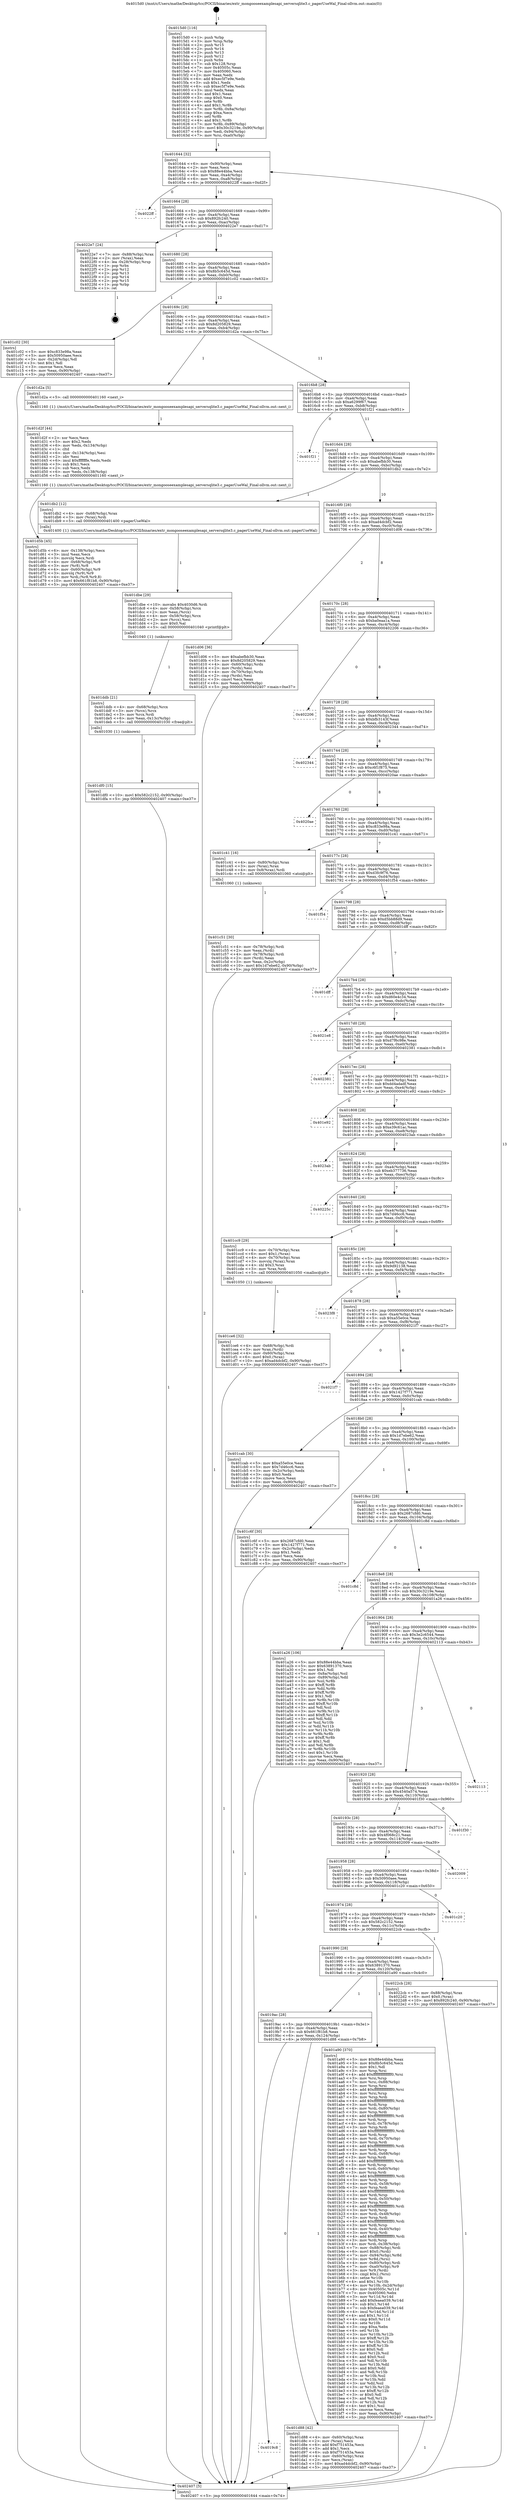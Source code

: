 digraph "0x4015d0" {
  label = "0x4015d0 (/mnt/c/Users/mathe/Desktop/tcc/POCII/binaries/extr_mongooseexamplesapi_serversqlite3.c_pagerUseWal_Final-ollvm.out::main(0))"
  labelloc = "t"
  node[shape=record]

  Entry [label="",width=0.3,height=0.3,shape=circle,fillcolor=black,style=filled]
  "0x401644" [label="{
     0x401644 [32]\l
     | [instrs]\l
     &nbsp;&nbsp;0x401644 \<+6\>: mov -0x90(%rbp),%eax\l
     &nbsp;&nbsp;0x40164a \<+2\>: mov %eax,%ecx\l
     &nbsp;&nbsp;0x40164c \<+6\>: sub $0x88e44bba,%ecx\l
     &nbsp;&nbsp;0x401652 \<+6\>: mov %eax,-0xa4(%rbp)\l
     &nbsp;&nbsp;0x401658 \<+6\>: mov %ecx,-0xa8(%rbp)\l
     &nbsp;&nbsp;0x40165e \<+6\>: je 00000000004022ff \<main+0xd2f\>\l
  }"]
  "0x4022ff" [label="{
     0x4022ff\l
  }", style=dashed]
  "0x401664" [label="{
     0x401664 [28]\l
     | [instrs]\l
     &nbsp;&nbsp;0x401664 \<+5\>: jmp 0000000000401669 \<main+0x99\>\l
     &nbsp;&nbsp;0x401669 \<+6\>: mov -0xa4(%rbp),%eax\l
     &nbsp;&nbsp;0x40166f \<+5\>: sub $0x892fc240,%eax\l
     &nbsp;&nbsp;0x401674 \<+6\>: mov %eax,-0xac(%rbp)\l
     &nbsp;&nbsp;0x40167a \<+6\>: je 00000000004022e7 \<main+0xd17\>\l
  }"]
  Exit [label="",width=0.3,height=0.3,shape=circle,fillcolor=black,style=filled,peripheries=2]
  "0x4022e7" [label="{
     0x4022e7 [24]\l
     | [instrs]\l
     &nbsp;&nbsp;0x4022e7 \<+7\>: mov -0x88(%rbp),%rax\l
     &nbsp;&nbsp;0x4022ee \<+2\>: mov (%rax),%eax\l
     &nbsp;&nbsp;0x4022f0 \<+4\>: lea -0x28(%rbp),%rsp\l
     &nbsp;&nbsp;0x4022f4 \<+1\>: pop %rbx\l
     &nbsp;&nbsp;0x4022f5 \<+2\>: pop %r12\l
     &nbsp;&nbsp;0x4022f7 \<+2\>: pop %r13\l
     &nbsp;&nbsp;0x4022f9 \<+2\>: pop %r14\l
     &nbsp;&nbsp;0x4022fb \<+2\>: pop %r15\l
     &nbsp;&nbsp;0x4022fd \<+1\>: pop %rbp\l
     &nbsp;&nbsp;0x4022fe \<+1\>: ret\l
  }"]
  "0x401680" [label="{
     0x401680 [28]\l
     | [instrs]\l
     &nbsp;&nbsp;0x401680 \<+5\>: jmp 0000000000401685 \<main+0xb5\>\l
     &nbsp;&nbsp;0x401685 \<+6\>: mov -0xa4(%rbp),%eax\l
     &nbsp;&nbsp;0x40168b \<+5\>: sub $0x8b5c645d,%eax\l
     &nbsp;&nbsp;0x401690 \<+6\>: mov %eax,-0xb0(%rbp)\l
     &nbsp;&nbsp;0x401696 \<+6\>: je 0000000000401c02 \<main+0x632\>\l
  }"]
  "0x401df0" [label="{
     0x401df0 [15]\l
     | [instrs]\l
     &nbsp;&nbsp;0x401df0 \<+10\>: movl $0x582c2152,-0x90(%rbp)\l
     &nbsp;&nbsp;0x401dfa \<+5\>: jmp 0000000000402407 \<main+0xe37\>\l
  }"]
  "0x401c02" [label="{
     0x401c02 [30]\l
     | [instrs]\l
     &nbsp;&nbsp;0x401c02 \<+5\>: mov $0xc833e98a,%eax\l
     &nbsp;&nbsp;0x401c07 \<+5\>: mov $0x50950aee,%ecx\l
     &nbsp;&nbsp;0x401c0c \<+3\>: mov -0x2d(%rbp),%dl\l
     &nbsp;&nbsp;0x401c0f \<+3\>: test $0x1,%dl\l
     &nbsp;&nbsp;0x401c12 \<+3\>: cmovne %ecx,%eax\l
     &nbsp;&nbsp;0x401c15 \<+6\>: mov %eax,-0x90(%rbp)\l
     &nbsp;&nbsp;0x401c1b \<+5\>: jmp 0000000000402407 \<main+0xe37\>\l
  }"]
  "0x40169c" [label="{
     0x40169c [28]\l
     | [instrs]\l
     &nbsp;&nbsp;0x40169c \<+5\>: jmp 00000000004016a1 \<main+0xd1\>\l
     &nbsp;&nbsp;0x4016a1 \<+6\>: mov -0xa4(%rbp),%eax\l
     &nbsp;&nbsp;0x4016a7 \<+5\>: sub $0x8d205829,%eax\l
     &nbsp;&nbsp;0x4016ac \<+6\>: mov %eax,-0xb4(%rbp)\l
     &nbsp;&nbsp;0x4016b2 \<+6\>: je 0000000000401d2a \<main+0x75a\>\l
  }"]
  "0x401ddb" [label="{
     0x401ddb [21]\l
     | [instrs]\l
     &nbsp;&nbsp;0x401ddb \<+4\>: mov -0x68(%rbp),%rcx\l
     &nbsp;&nbsp;0x401ddf \<+3\>: mov (%rcx),%rcx\l
     &nbsp;&nbsp;0x401de2 \<+3\>: mov %rcx,%rdi\l
     &nbsp;&nbsp;0x401de5 \<+6\>: mov %eax,-0x13c(%rbp)\l
     &nbsp;&nbsp;0x401deb \<+5\>: call 0000000000401030 \<free@plt\>\l
     | [calls]\l
     &nbsp;&nbsp;0x401030 \{1\} (unknown)\l
  }"]
  "0x401d2a" [label="{
     0x401d2a [5]\l
     | [instrs]\l
     &nbsp;&nbsp;0x401d2a \<+5\>: call 0000000000401160 \<next_i\>\l
     | [calls]\l
     &nbsp;&nbsp;0x401160 \{1\} (/mnt/c/Users/mathe/Desktop/tcc/POCII/binaries/extr_mongooseexamplesapi_serversqlite3.c_pagerUseWal_Final-ollvm.out::next_i)\l
  }"]
  "0x4016b8" [label="{
     0x4016b8 [28]\l
     | [instrs]\l
     &nbsp;&nbsp;0x4016b8 \<+5\>: jmp 00000000004016bd \<main+0xed\>\l
     &nbsp;&nbsp;0x4016bd \<+6\>: mov -0xa4(%rbp),%eax\l
     &nbsp;&nbsp;0x4016c3 \<+5\>: sub $0xa6299f67,%eax\l
     &nbsp;&nbsp;0x4016c8 \<+6\>: mov %eax,-0xb8(%rbp)\l
     &nbsp;&nbsp;0x4016ce \<+6\>: je 0000000000401f21 \<main+0x951\>\l
  }"]
  "0x401dbe" [label="{
     0x401dbe [29]\l
     | [instrs]\l
     &nbsp;&nbsp;0x401dbe \<+10\>: movabs $0x4030d6,%rdi\l
     &nbsp;&nbsp;0x401dc8 \<+4\>: mov -0x58(%rbp),%rcx\l
     &nbsp;&nbsp;0x401dcc \<+2\>: mov %eax,(%rcx)\l
     &nbsp;&nbsp;0x401dce \<+4\>: mov -0x58(%rbp),%rcx\l
     &nbsp;&nbsp;0x401dd2 \<+2\>: mov (%rcx),%esi\l
     &nbsp;&nbsp;0x401dd4 \<+2\>: mov $0x0,%al\l
     &nbsp;&nbsp;0x401dd6 \<+5\>: call 0000000000401040 \<printf@plt\>\l
     | [calls]\l
     &nbsp;&nbsp;0x401040 \{1\} (unknown)\l
  }"]
  "0x401f21" [label="{
     0x401f21\l
  }", style=dashed]
  "0x4016d4" [label="{
     0x4016d4 [28]\l
     | [instrs]\l
     &nbsp;&nbsp;0x4016d4 \<+5\>: jmp 00000000004016d9 \<main+0x109\>\l
     &nbsp;&nbsp;0x4016d9 \<+6\>: mov -0xa4(%rbp),%eax\l
     &nbsp;&nbsp;0x4016df \<+5\>: sub $0xabefbb30,%eax\l
     &nbsp;&nbsp;0x4016e4 \<+6\>: mov %eax,-0xbc(%rbp)\l
     &nbsp;&nbsp;0x4016ea \<+6\>: je 0000000000401db2 \<main+0x7e2\>\l
  }"]
  "0x4019c8" [label="{
     0x4019c8\l
  }", style=dashed]
  "0x401db2" [label="{
     0x401db2 [12]\l
     | [instrs]\l
     &nbsp;&nbsp;0x401db2 \<+4\>: mov -0x68(%rbp),%rax\l
     &nbsp;&nbsp;0x401db6 \<+3\>: mov (%rax),%rdi\l
     &nbsp;&nbsp;0x401db9 \<+5\>: call 0000000000401400 \<pagerUseWal\>\l
     | [calls]\l
     &nbsp;&nbsp;0x401400 \{1\} (/mnt/c/Users/mathe/Desktop/tcc/POCII/binaries/extr_mongooseexamplesapi_serversqlite3.c_pagerUseWal_Final-ollvm.out::pagerUseWal)\l
  }"]
  "0x4016f0" [label="{
     0x4016f0 [28]\l
     | [instrs]\l
     &nbsp;&nbsp;0x4016f0 \<+5\>: jmp 00000000004016f5 \<main+0x125\>\l
     &nbsp;&nbsp;0x4016f5 \<+6\>: mov -0xa4(%rbp),%eax\l
     &nbsp;&nbsp;0x4016fb \<+5\>: sub $0xad4dcbf2,%eax\l
     &nbsp;&nbsp;0x401700 \<+6\>: mov %eax,-0xc0(%rbp)\l
     &nbsp;&nbsp;0x401706 \<+6\>: je 0000000000401d06 \<main+0x736\>\l
  }"]
  "0x401d88" [label="{
     0x401d88 [42]\l
     | [instrs]\l
     &nbsp;&nbsp;0x401d88 \<+4\>: mov -0x60(%rbp),%rax\l
     &nbsp;&nbsp;0x401d8c \<+2\>: mov (%rax),%ecx\l
     &nbsp;&nbsp;0x401d8e \<+6\>: add $0xf751453a,%ecx\l
     &nbsp;&nbsp;0x401d94 \<+3\>: add $0x1,%ecx\l
     &nbsp;&nbsp;0x401d97 \<+6\>: sub $0xf751453a,%ecx\l
     &nbsp;&nbsp;0x401d9d \<+4\>: mov -0x60(%rbp),%rax\l
     &nbsp;&nbsp;0x401da1 \<+2\>: mov %ecx,(%rax)\l
     &nbsp;&nbsp;0x401da3 \<+10\>: movl $0xad4dcbf2,-0x90(%rbp)\l
     &nbsp;&nbsp;0x401dad \<+5\>: jmp 0000000000402407 \<main+0xe37\>\l
  }"]
  "0x401d06" [label="{
     0x401d06 [36]\l
     | [instrs]\l
     &nbsp;&nbsp;0x401d06 \<+5\>: mov $0xabefbb30,%eax\l
     &nbsp;&nbsp;0x401d0b \<+5\>: mov $0x8d205829,%ecx\l
     &nbsp;&nbsp;0x401d10 \<+4\>: mov -0x60(%rbp),%rdx\l
     &nbsp;&nbsp;0x401d14 \<+2\>: mov (%rdx),%esi\l
     &nbsp;&nbsp;0x401d16 \<+4\>: mov -0x70(%rbp),%rdx\l
     &nbsp;&nbsp;0x401d1a \<+2\>: cmp (%rdx),%esi\l
     &nbsp;&nbsp;0x401d1c \<+3\>: cmovl %ecx,%eax\l
     &nbsp;&nbsp;0x401d1f \<+6\>: mov %eax,-0x90(%rbp)\l
     &nbsp;&nbsp;0x401d25 \<+5\>: jmp 0000000000402407 \<main+0xe37\>\l
  }"]
  "0x40170c" [label="{
     0x40170c [28]\l
     | [instrs]\l
     &nbsp;&nbsp;0x40170c \<+5\>: jmp 0000000000401711 \<main+0x141\>\l
     &nbsp;&nbsp;0x401711 \<+6\>: mov -0xa4(%rbp),%eax\l
     &nbsp;&nbsp;0x401717 \<+5\>: sub $0xba0eaa1a,%eax\l
     &nbsp;&nbsp;0x40171c \<+6\>: mov %eax,-0xc4(%rbp)\l
     &nbsp;&nbsp;0x401722 \<+6\>: je 0000000000402206 \<main+0xc36\>\l
  }"]
  "0x401d5b" [label="{
     0x401d5b [45]\l
     | [instrs]\l
     &nbsp;&nbsp;0x401d5b \<+6\>: mov -0x138(%rbp),%ecx\l
     &nbsp;&nbsp;0x401d61 \<+3\>: imul %eax,%ecx\l
     &nbsp;&nbsp;0x401d64 \<+3\>: movslq %ecx,%rdi\l
     &nbsp;&nbsp;0x401d67 \<+4\>: mov -0x68(%rbp),%r8\l
     &nbsp;&nbsp;0x401d6b \<+3\>: mov (%r8),%r8\l
     &nbsp;&nbsp;0x401d6e \<+4\>: mov -0x60(%rbp),%r9\l
     &nbsp;&nbsp;0x401d72 \<+3\>: movslq (%r9),%r9\l
     &nbsp;&nbsp;0x401d75 \<+4\>: mov %rdi,(%r8,%r9,8)\l
     &nbsp;&nbsp;0x401d79 \<+10\>: movl $0x661f81b8,-0x90(%rbp)\l
     &nbsp;&nbsp;0x401d83 \<+5\>: jmp 0000000000402407 \<main+0xe37\>\l
  }"]
  "0x402206" [label="{
     0x402206\l
  }", style=dashed]
  "0x401728" [label="{
     0x401728 [28]\l
     | [instrs]\l
     &nbsp;&nbsp;0x401728 \<+5\>: jmp 000000000040172d \<main+0x15d\>\l
     &nbsp;&nbsp;0x40172d \<+6\>: mov -0xa4(%rbp),%eax\l
     &nbsp;&nbsp;0x401733 \<+5\>: sub $0xbfb3143f,%eax\l
     &nbsp;&nbsp;0x401738 \<+6\>: mov %eax,-0xc8(%rbp)\l
     &nbsp;&nbsp;0x40173e \<+6\>: je 0000000000402344 \<main+0xd74\>\l
  }"]
  "0x401d2f" [label="{
     0x401d2f [44]\l
     | [instrs]\l
     &nbsp;&nbsp;0x401d2f \<+2\>: xor %ecx,%ecx\l
     &nbsp;&nbsp;0x401d31 \<+5\>: mov $0x2,%edx\l
     &nbsp;&nbsp;0x401d36 \<+6\>: mov %edx,-0x134(%rbp)\l
     &nbsp;&nbsp;0x401d3c \<+1\>: cltd\l
     &nbsp;&nbsp;0x401d3d \<+6\>: mov -0x134(%rbp),%esi\l
     &nbsp;&nbsp;0x401d43 \<+2\>: idiv %esi\l
     &nbsp;&nbsp;0x401d45 \<+6\>: imul $0xfffffffe,%edx,%edx\l
     &nbsp;&nbsp;0x401d4b \<+3\>: sub $0x1,%ecx\l
     &nbsp;&nbsp;0x401d4e \<+2\>: sub %ecx,%edx\l
     &nbsp;&nbsp;0x401d50 \<+6\>: mov %edx,-0x138(%rbp)\l
     &nbsp;&nbsp;0x401d56 \<+5\>: call 0000000000401160 \<next_i\>\l
     | [calls]\l
     &nbsp;&nbsp;0x401160 \{1\} (/mnt/c/Users/mathe/Desktop/tcc/POCII/binaries/extr_mongooseexamplesapi_serversqlite3.c_pagerUseWal_Final-ollvm.out::next_i)\l
  }"]
  "0x402344" [label="{
     0x402344\l
  }", style=dashed]
  "0x401744" [label="{
     0x401744 [28]\l
     | [instrs]\l
     &nbsp;&nbsp;0x401744 \<+5\>: jmp 0000000000401749 \<main+0x179\>\l
     &nbsp;&nbsp;0x401749 \<+6\>: mov -0xa4(%rbp),%eax\l
     &nbsp;&nbsp;0x40174f \<+5\>: sub $0xc6f1f875,%eax\l
     &nbsp;&nbsp;0x401754 \<+6\>: mov %eax,-0xcc(%rbp)\l
     &nbsp;&nbsp;0x40175a \<+6\>: je 00000000004020ae \<main+0xade\>\l
  }"]
  "0x401ce6" [label="{
     0x401ce6 [32]\l
     | [instrs]\l
     &nbsp;&nbsp;0x401ce6 \<+4\>: mov -0x68(%rbp),%rdi\l
     &nbsp;&nbsp;0x401cea \<+3\>: mov %rax,(%rdi)\l
     &nbsp;&nbsp;0x401ced \<+4\>: mov -0x60(%rbp),%rax\l
     &nbsp;&nbsp;0x401cf1 \<+6\>: movl $0x0,(%rax)\l
     &nbsp;&nbsp;0x401cf7 \<+10\>: movl $0xad4dcbf2,-0x90(%rbp)\l
     &nbsp;&nbsp;0x401d01 \<+5\>: jmp 0000000000402407 \<main+0xe37\>\l
  }"]
  "0x4020ae" [label="{
     0x4020ae\l
  }", style=dashed]
  "0x401760" [label="{
     0x401760 [28]\l
     | [instrs]\l
     &nbsp;&nbsp;0x401760 \<+5\>: jmp 0000000000401765 \<main+0x195\>\l
     &nbsp;&nbsp;0x401765 \<+6\>: mov -0xa4(%rbp),%eax\l
     &nbsp;&nbsp;0x40176b \<+5\>: sub $0xc833e98a,%eax\l
     &nbsp;&nbsp;0x401770 \<+6\>: mov %eax,-0xd0(%rbp)\l
     &nbsp;&nbsp;0x401776 \<+6\>: je 0000000000401c41 \<main+0x671\>\l
  }"]
  "0x401c51" [label="{
     0x401c51 [30]\l
     | [instrs]\l
     &nbsp;&nbsp;0x401c51 \<+4\>: mov -0x78(%rbp),%rdi\l
     &nbsp;&nbsp;0x401c55 \<+2\>: mov %eax,(%rdi)\l
     &nbsp;&nbsp;0x401c57 \<+4\>: mov -0x78(%rbp),%rdi\l
     &nbsp;&nbsp;0x401c5b \<+2\>: mov (%rdi),%eax\l
     &nbsp;&nbsp;0x401c5d \<+3\>: mov %eax,-0x2c(%rbp)\l
     &nbsp;&nbsp;0x401c60 \<+10\>: movl $0x1d7ebe62,-0x90(%rbp)\l
     &nbsp;&nbsp;0x401c6a \<+5\>: jmp 0000000000402407 \<main+0xe37\>\l
  }"]
  "0x401c41" [label="{
     0x401c41 [16]\l
     | [instrs]\l
     &nbsp;&nbsp;0x401c41 \<+4\>: mov -0x80(%rbp),%rax\l
     &nbsp;&nbsp;0x401c45 \<+3\>: mov (%rax),%rax\l
     &nbsp;&nbsp;0x401c48 \<+4\>: mov 0x8(%rax),%rdi\l
     &nbsp;&nbsp;0x401c4c \<+5\>: call 0000000000401060 \<atoi@plt\>\l
     | [calls]\l
     &nbsp;&nbsp;0x401060 \{1\} (unknown)\l
  }"]
  "0x40177c" [label="{
     0x40177c [28]\l
     | [instrs]\l
     &nbsp;&nbsp;0x40177c \<+5\>: jmp 0000000000401781 \<main+0x1b1\>\l
     &nbsp;&nbsp;0x401781 \<+6\>: mov -0xa4(%rbp),%eax\l
     &nbsp;&nbsp;0x401787 \<+5\>: sub $0xd3fc9f76,%eax\l
     &nbsp;&nbsp;0x40178c \<+6\>: mov %eax,-0xd4(%rbp)\l
     &nbsp;&nbsp;0x401792 \<+6\>: je 0000000000401f54 \<main+0x984\>\l
  }"]
  "0x4019ac" [label="{
     0x4019ac [28]\l
     | [instrs]\l
     &nbsp;&nbsp;0x4019ac \<+5\>: jmp 00000000004019b1 \<main+0x3e1\>\l
     &nbsp;&nbsp;0x4019b1 \<+6\>: mov -0xa4(%rbp),%eax\l
     &nbsp;&nbsp;0x4019b7 \<+5\>: sub $0x661f81b8,%eax\l
     &nbsp;&nbsp;0x4019bc \<+6\>: mov %eax,-0x124(%rbp)\l
     &nbsp;&nbsp;0x4019c2 \<+6\>: je 0000000000401d88 \<main+0x7b8\>\l
  }"]
  "0x401f54" [label="{
     0x401f54\l
  }", style=dashed]
  "0x401798" [label="{
     0x401798 [28]\l
     | [instrs]\l
     &nbsp;&nbsp;0x401798 \<+5\>: jmp 000000000040179d \<main+0x1cd\>\l
     &nbsp;&nbsp;0x40179d \<+6\>: mov -0xa4(%rbp),%eax\l
     &nbsp;&nbsp;0x4017a3 \<+5\>: sub $0xd5bb88d9,%eax\l
     &nbsp;&nbsp;0x4017a8 \<+6\>: mov %eax,-0xd8(%rbp)\l
     &nbsp;&nbsp;0x4017ae \<+6\>: je 0000000000401dff \<main+0x82f\>\l
  }"]
  "0x401a90" [label="{
     0x401a90 [370]\l
     | [instrs]\l
     &nbsp;&nbsp;0x401a90 \<+5\>: mov $0x88e44bba,%eax\l
     &nbsp;&nbsp;0x401a95 \<+5\>: mov $0x8b5c645d,%ecx\l
     &nbsp;&nbsp;0x401a9a \<+2\>: mov $0x1,%dl\l
     &nbsp;&nbsp;0x401a9c \<+3\>: mov %rsp,%rsi\l
     &nbsp;&nbsp;0x401a9f \<+4\>: add $0xfffffffffffffff0,%rsi\l
     &nbsp;&nbsp;0x401aa3 \<+3\>: mov %rsi,%rsp\l
     &nbsp;&nbsp;0x401aa6 \<+7\>: mov %rsi,-0x88(%rbp)\l
     &nbsp;&nbsp;0x401aad \<+3\>: mov %rsp,%rsi\l
     &nbsp;&nbsp;0x401ab0 \<+4\>: add $0xfffffffffffffff0,%rsi\l
     &nbsp;&nbsp;0x401ab4 \<+3\>: mov %rsi,%rsp\l
     &nbsp;&nbsp;0x401ab7 \<+3\>: mov %rsp,%rdi\l
     &nbsp;&nbsp;0x401aba \<+4\>: add $0xfffffffffffffff0,%rdi\l
     &nbsp;&nbsp;0x401abe \<+3\>: mov %rdi,%rsp\l
     &nbsp;&nbsp;0x401ac1 \<+4\>: mov %rdi,-0x80(%rbp)\l
     &nbsp;&nbsp;0x401ac5 \<+3\>: mov %rsp,%rdi\l
     &nbsp;&nbsp;0x401ac8 \<+4\>: add $0xfffffffffffffff0,%rdi\l
     &nbsp;&nbsp;0x401acc \<+3\>: mov %rdi,%rsp\l
     &nbsp;&nbsp;0x401acf \<+4\>: mov %rdi,-0x78(%rbp)\l
     &nbsp;&nbsp;0x401ad3 \<+3\>: mov %rsp,%rdi\l
     &nbsp;&nbsp;0x401ad6 \<+4\>: add $0xfffffffffffffff0,%rdi\l
     &nbsp;&nbsp;0x401ada \<+3\>: mov %rdi,%rsp\l
     &nbsp;&nbsp;0x401add \<+4\>: mov %rdi,-0x70(%rbp)\l
     &nbsp;&nbsp;0x401ae1 \<+3\>: mov %rsp,%rdi\l
     &nbsp;&nbsp;0x401ae4 \<+4\>: add $0xfffffffffffffff0,%rdi\l
     &nbsp;&nbsp;0x401ae8 \<+3\>: mov %rdi,%rsp\l
     &nbsp;&nbsp;0x401aeb \<+4\>: mov %rdi,-0x68(%rbp)\l
     &nbsp;&nbsp;0x401aef \<+3\>: mov %rsp,%rdi\l
     &nbsp;&nbsp;0x401af2 \<+4\>: add $0xfffffffffffffff0,%rdi\l
     &nbsp;&nbsp;0x401af6 \<+3\>: mov %rdi,%rsp\l
     &nbsp;&nbsp;0x401af9 \<+4\>: mov %rdi,-0x60(%rbp)\l
     &nbsp;&nbsp;0x401afd \<+3\>: mov %rsp,%rdi\l
     &nbsp;&nbsp;0x401b00 \<+4\>: add $0xfffffffffffffff0,%rdi\l
     &nbsp;&nbsp;0x401b04 \<+3\>: mov %rdi,%rsp\l
     &nbsp;&nbsp;0x401b07 \<+4\>: mov %rdi,-0x58(%rbp)\l
     &nbsp;&nbsp;0x401b0b \<+3\>: mov %rsp,%rdi\l
     &nbsp;&nbsp;0x401b0e \<+4\>: add $0xfffffffffffffff0,%rdi\l
     &nbsp;&nbsp;0x401b12 \<+3\>: mov %rdi,%rsp\l
     &nbsp;&nbsp;0x401b15 \<+4\>: mov %rdi,-0x50(%rbp)\l
     &nbsp;&nbsp;0x401b19 \<+3\>: mov %rsp,%rdi\l
     &nbsp;&nbsp;0x401b1c \<+4\>: add $0xfffffffffffffff0,%rdi\l
     &nbsp;&nbsp;0x401b20 \<+3\>: mov %rdi,%rsp\l
     &nbsp;&nbsp;0x401b23 \<+4\>: mov %rdi,-0x48(%rbp)\l
     &nbsp;&nbsp;0x401b27 \<+3\>: mov %rsp,%rdi\l
     &nbsp;&nbsp;0x401b2a \<+4\>: add $0xfffffffffffffff0,%rdi\l
     &nbsp;&nbsp;0x401b2e \<+3\>: mov %rdi,%rsp\l
     &nbsp;&nbsp;0x401b31 \<+4\>: mov %rdi,-0x40(%rbp)\l
     &nbsp;&nbsp;0x401b35 \<+3\>: mov %rsp,%rdi\l
     &nbsp;&nbsp;0x401b38 \<+4\>: add $0xfffffffffffffff0,%rdi\l
     &nbsp;&nbsp;0x401b3c \<+3\>: mov %rdi,%rsp\l
     &nbsp;&nbsp;0x401b3f \<+4\>: mov %rdi,-0x38(%rbp)\l
     &nbsp;&nbsp;0x401b43 \<+7\>: mov -0x88(%rbp),%rdi\l
     &nbsp;&nbsp;0x401b4a \<+6\>: movl $0x0,(%rdi)\l
     &nbsp;&nbsp;0x401b50 \<+7\>: mov -0x94(%rbp),%r8d\l
     &nbsp;&nbsp;0x401b57 \<+3\>: mov %r8d,(%rsi)\l
     &nbsp;&nbsp;0x401b5a \<+4\>: mov -0x80(%rbp),%rdi\l
     &nbsp;&nbsp;0x401b5e \<+7\>: mov -0xa0(%rbp),%r9\l
     &nbsp;&nbsp;0x401b65 \<+3\>: mov %r9,(%rdi)\l
     &nbsp;&nbsp;0x401b68 \<+3\>: cmpl $0x2,(%rsi)\l
     &nbsp;&nbsp;0x401b6b \<+4\>: setne %r10b\l
     &nbsp;&nbsp;0x401b6f \<+4\>: and $0x1,%r10b\l
     &nbsp;&nbsp;0x401b73 \<+4\>: mov %r10b,-0x2d(%rbp)\l
     &nbsp;&nbsp;0x401b77 \<+8\>: mov 0x40505c,%r11d\l
     &nbsp;&nbsp;0x401b7f \<+7\>: mov 0x405060,%ebx\l
     &nbsp;&nbsp;0x401b86 \<+3\>: mov %r11d,%r14d\l
     &nbsp;&nbsp;0x401b89 \<+7\>: add $0xfeaea039,%r14d\l
     &nbsp;&nbsp;0x401b90 \<+4\>: sub $0x1,%r14d\l
     &nbsp;&nbsp;0x401b94 \<+7\>: sub $0xfeaea039,%r14d\l
     &nbsp;&nbsp;0x401b9b \<+4\>: imul %r14d,%r11d\l
     &nbsp;&nbsp;0x401b9f \<+4\>: and $0x1,%r11d\l
     &nbsp;&nbsp;0x401ba3 \<+4\>: cmp $0x0,%r11d\l
     &nbsp;&nbsp;0x401ba7 \<+4\>: sete %r10b\l
     &nbsp;&nbsp;0x401bab \<+3\>: cmp $0xa,%ebx\l
     &nbsp;&nbsp;0x401bae \<+4\>: setl %r15b\l
     &nbsp;&nbsp;0x401bb2 \<+3\>: mov %r10b,%r12b\l
     &nbsp;&nbsp;0x401bb5 \<+4\>: xor $0xff,%r12b\l
     &nbsp;&nbsp;0x401bb9 \<+3\>: mov %r15b,%r13b\l
     &nbsp;&nbsp;0x401bbc \<+4\>: xor $0xff,%r13b\l
     &nbsp;&nbsp;0x401bc0 \<+3\>: xor $0x0,%dl\l
     &nbsp;&nbsp;0x401bc3 \<+3\>: mov %r12b,%sil\l
     &nbsp;&nbsp;0x401bc6 \<+4\>: and $0x0,%sil\l
     &nbsp;&nbsp;0x401bca \<+3\>: and %dl,%r10b\l
     &nbsp;&nbsp;0x401bcd \<+3\>: mov %r13b,%dil\l
     &nbsp;&nbsp;0x401bd0 \<+4\>: and $0x0,%dil\l
     &nbsp;&nbsp;0x401bd4 \<+3\>: and %dl,%r15b\l
     &nbsp;&nbsp;0x401bd7 \<+3\>: or %r10b,%sil\l
     &nbsp;&nbsp;0x401bda \<+3\>: or %r15b,%dil\l
     &nbsp;&nbsp;0x401bdd \<+3\>: xor %dil,%sil\l
     &nbsp;&nbsp;0x401be0 \<+3\>: or %r13b,%r12b\l
     &nbsp;&nbsp;0x401be3 \<+4\>: xor $0xff,%r12b\l
     &nbsp;&nbsp;0x401be7 \<+3\>: or $0x0,%dl\l
     &nbsp;&nbsp;0x401bea \<+3\>: and %dl,%r12b\l
     &nbsp;&nbsp;0x401bed \<+3\>: or %r12b,%sil\l
     &nbsp;&nbsp;0x401bf0 \<+4\>: test $0x1,%sil\l
     &nbsp;&nbsp;0x401bf4 \<+3\>: cmovne %ecx,%eax\l
     &nbsp;&nbsp;0x401bf7 \<+6\>: mov %eax,-0x90(%rbp)\l
     &nbsp;&nbsp;0x401bfd \<+5\>: jmp 0000000000402407 \<main+0xe37\>\l
  }"]
  "0x401dff" [label="{
     0x401dff\l
  }", style=dashed]
  "0x4017b4" [label="{
     0x4017b4 [28]\l
     | [instrs]\l
     &nbsp;&nbsp;0x4017b4 \<+5\>: jmp 00000000004017b9 \<main+0x1e9\>\l
     &nbsp;&nbsp;0x4017b9 \<+6\>: mov -0xa4(%rbp),%eax\l
     &nbsp;&nbsp;0x4017bf \<+5\>: sub $0xd60e4c34,%eax\l
     &nbsp;&nbsp;0x4017c4 \<+6\>: mov %eax,-0xdc(%rbp)\l
     &nbsp;&nbsp;0x4017ca \<+6\>: je 00000000004021e8 \<main+0xc18\>\l
  }"]
  "0x401990" [label="{
     0x401990 [28]\l
     | [instrs]\l
     &nbsp;&nbsp;0x401990 \<+5\>: jmp 0000000000401995 \<main+0x3c5\>\l
     &nbsp;&nbsp;0x401995 \<+6\>: mov -0xa4(%rbp),%eax\l
     &nbsp;&nbsp;0x40199b \<+5\>: sub $0x63891370,%eax\l
     &nbsp;&nbsp;0x4019a0 \<+6\>: mov %eax,-0x120(%rbp)\l
     &nbsp;&nbsp;0x4019a6 \<+6\>: je 0000000000401a90 \<main+0x4c0\>\l
  }"]
  "0x4021e8" [label="{
     0x4021e8\l
  }", style=dashed]
  "0x4017d0" [label="{
     0x4017d0 [28]\l
     | [instrs]\l
     &nbsp;&nbsp;0x4017d0 \<+5\>: jmp 00000000004017d5 \<main+0x205\>\l
     &nbsp;&nbsp;0x4017d5 \<+6\>: mov -0xa4(%rbp),%eax\l
     &nbsp;&nbsp;0x4017db \<+5\>: sub $0xd7f6c98e,%eax\l
     &nbsp;&nbsp;0x4017e0 \<+6\>: mov %eax,-0xe0(%rbp)\l
     &nbsp;&nbsp;0x4017e6 \<+6\>: je 0000000000402381 \<main+0xdb1\>\l
  }"]
  "0x4022cb" [label="{
     0x4022cb [28]\l
     | [instrs]\l
     &nbsp;&nbsp;0x4022cb \<+7\>: mov -0x88(%rbp),%rax\l
     &nbsp;&nbsp;0x4022d2 \<+6\>: movl $0x0,(%rax)\l
     &nbsp;&nbsp;0x4022d8 \<+10\>: movl $0x892fc240,-0x90(%rbp)\l
     &nbsp;&nbsp;0x4022e2 \<+5\>: jmp 0000000000402407 \<main+0xe37\>\l
  }"]
  "0x402381" [label="{
     0x402381\l
  }", style=dashed]
  "0x4017ec" [label="{
     0x4017ec [28]\l
     | [instrs]\l
     &nbsp;&nbsp;0x4017ec \<+5\>: jmp 00000000004017f1 \<main+0x221\>\l
     &nbsp;&nbsp;0x4017f1 \<+6\>: mov -0xa4(%rbp),%eax\l
     &nbsp;&nbsp;0x4017f7 \<+5\>: sub $0xdd4adadf,%eax\l
     &nbsp;&nbsp;0x4017fc \<+6\>: mov %eax,-0xe4(%rbp)\l
     &nbsp;&nbsp;0x401802 \<+6\>: je 0000000000401e92 \<main+0x8c2\>\l
  }"]
  "0x401974" [label="{
     0x401974 [28]\l
     | [instrs]\l
     &nbsp;&nbsp;0x401974 \<+5\>: jmp 0000000000401979 \<main+0x3a9\>\l
     &nbsp;&nbsp;0x401979 \<+6\>: mov -0xa4(%rbp),%eax\l
     &nbsp;&nbsp;0x40197f \<+5\>: sub $0x582c2152,%eax\l
     &nbsp;&nbsp;0x401984 \<+6\>: mov %eax,-0x11c(%rbp)\l
     &nbsp;&nbsp;0x40198a \<+6\>: je 00000000004022cb \<main+0xcfb\>\l
  }"]
  "0x401e92" [label="{
     0x401e92\l
  }", style=dashed]
  "0x401808" [label="{
     0x401808 [28]\l
     | [instrs]\l
     &nbsp;&nbsp;0x401808 \<+5\>: jmp 000000000040180d \<main+0x23d\>\l
     &nbsp;&nbsp;0x40180d \<+6\>: mov -0xa4(%rbp),%eax\l
     &nbsp;&nbsp;0x401813 \<+5\>: sub $0xe39c61ac,%eax\l
     &nbsp;&nbsp;0x401818 \<+6\>: mov %eax,-0xe8(%rbp)\l
     &nbsp;&nbsp;0x40181e \<+6\>: je 00000000004023ab \<main+0xddb\>\l
  }"]
  "0x401c20" [label="{
     0x401c20\l
  }", style=dashed]
  "0x4023ab" [label="{
     0x4023ab\l
  }", style=dashed]
  "0x401824" [label="{
     0x401824 [28]\l
     | [instrs]\l
     &nbsp;&nbsp;0x401824 \<+5\>: jmp 0000000000401829 \<main+0x259\>\l
     &nbsp;&nbsp;0x401829 \<+6\>: mov -0xa4(%rbp),%eax\l
     &nbsp;&nbsp;0x40182f \<+5\>: sub $0xeb377736,%eax\l
     &nbsp;&nbsp;0x401834 \<+6\>: mov %eax,-0xec(%rbp)\l
     &nbsp;&nbsp;0x40183a \<+6\>: je 000000000040225c \<main+0xc8c\>\l
  }"]
  "0x401958" [label="{
     0x401958 [28]\l
     | [instrs]\l
     &nbsp;&nbsp;0x401958 \<+5\>: jmp 000000000040195d \<main+0x38d\>\l
     &nbsp;&nbsp;0x40195d \<+6\>: mov -0xa4(%rbp),%eax\l
     &nbsp;&nbsp;0x401963 \<+5\>: sub $0x50950aee,%eax\l
     &nbsp;&nbsp;0x401968 \<+6\>: mov %eax,-0x118(%rbp)\l
     &nbsp;&nbsp;0x40196e \<+6\>: je 0000000000401c20 \<main+0x650\>\l
  }"]
  "0x40225c" [label="{
     0x40225c\l
  }", style=dashed]
  "0x401840" [label="{
     0x401840 [28]\l
     | [instrs]\l
     &nbsp;&nbsp;0x401840 \<+5\>: jmp 0000000000401845 \<main+0x275\>\l
     &nbsp;&nbsp;0x401845 \<+6\>: mov -0xa4(%rbp),%eax\l
     &nbsp;&nbsp;0x40184b \<+5\>: sub $0x7d46cc6,%eax\l
     &nbsp;&nbsp;0x401850 \<+6\>: mov %eax,-0xf0(%rbp)\l
     &nbsp;&nbsp;0x401856 \<+6\>: je 0000000000401cc9 \<main+0x6f9\>\l
  }"]
  "0x402009" [label="{
     0x402009\l
  }", style=dashed]
  "0x401cc9" [label="{
     0x401cc9 [29]\l
     | [instrs]\l
     &nbsp;&nbsp;0x401cc9 \<+4\>: mov -0x70(%rbp),%rax\l
     &nbsp;&nbsp;0x401ccd \<+6\>: movl $0x1,(%rax)\l
     &nbsp;&nbsp;0x401cd3 \<+4\>: mov -0x70(%rbp),%rax\l
     &nbsp;&nbsp;0x401cd7 \<+3\>: movslq (%rax),%rax\l
     &nbsp;&nbsp;0x401cda \<+4\>: shl $0x3,%rax\l
     &nbsp;&nbsp;0x401cde \<+3\>: mov %rax,%rdi\l
     &nbsp;&nbsp;0x401ce1 \<+5\>: call 0000000000401050 \<malloc@plt\>\l
     | [calls]\l
     &nbsp;&nbsp;0x401050 \{1\} (unknown)\l
  }"]
  "0x40185c" [label="{
     0x40185c [28]\l
     | [instrs]\l
     &nbsp;&nbsp;0x40185c \<+5\>: jmp 0000000000401861 \<main+0x291\>\l
     &nbsp;&nbsp;0x401861 \<+6\>: mov -0xa4(%rbp),%eax\l
     &nbsp;&nbsp;0x401867 \<+5\>: sub $0x9d92138,%eax\l
     &nbsp;&nbsp;0x40186c \<+6\>: mov %eax,-0xf4(%rbp)\l
     &nbsp;&nbsp;0x401872 \<+6\>: je 00000000004023f8 \<main+0xe28\>\l
  }"]
  "0x40193c" [label="{
     0x40193c [28]\l
     | [instrs]\l
     &nbsp;&nbsp;0x40193c \<+5\>: jmp 0000000000401941 \<main+0x371\>\l
     &nbsp;&nbsp;0x401941 \<+6\>: mov -0xa4(%rbp),%eax\l
     &nbsp;&nbsp;0x401947 \<+5\>: sub $0x4f068c21,%eax\l
     &nbsp;&nbsp;0x40194c \<+6\>: mov %eax,-0x114(%rbp)\l
     &nbsp;&nbsp;0x401952 \<+6\>: je 0000000000402009 \<main+0xa39\>\l
  }"]
  "0x4023f8" [label="{
     0x4023f8\l
  }", style=dashed]
  "0x401878" [label="{
     0x401878 [28]\l
     | [instrs]\l
     &nbsp;&nbsp;0x401878 \<+5\>: jmp 000000000040187d \<main+0x2ad\>\l
     &nbsp;&nbsp;0x40187d \<+6\>: mov -0xa4(%rbp),%eax\l
     &nbsp;&nbsp;0x401883 \<+5\>: sub $0xa55e0ce,%eax\l
     &nbsp;&nbsp;0x401888 \<+6\>: mov %eax,-0xf8(%rbp)\l
     &nbsp;&nbsp;0x40188e \<+6\>: je 00000000004021f7 \<main+0xc27\>\l
  }"]
  "0x401f30" [label="{
     0x401f30\l
  }", style=dashed]
  "0x4021f7" [label="{
     0x4021f7\l
  }", style=dashed]
  "0x401894" [label="{
     0x401894 [28]\l
     | [instrs]\l
     &nbsp;&nbsp;0x401894 \<+5\>: jmp 0000000000401899 \<main+0x2c9\>\l
     &nbsp;&nbsp;0x401899 \<+6\>: mov -0xa4(%rbp),%eax\l
     &nbsp;&nbsp;0x40189f \<+5\>: sub $0x1427f771,%eax\l
     &nbsp;&nbsp;0x4018a4 \<+6\>: mov %eax,-0xfc(%rbp)\l
     &nbsp;&nbsp;0x4018aa \<+6\>: je 0000000000401cab \<main+0x6db\>\l
  }"]
  "0x401920" [label="{
     0x401920 [28]\l
     | [instrs]\l
     &nbsp;&nbsp;0x401920 \<+5\>: jmp 0000000000401925 \<main+0x355\>\l
     &nbsp;&nbsp;0x401925 \<+6\>: mov -0xa4(%rbp),%eax\l
     &nbsp;&nbsp;0x40192b \<+5\>: sub $0x4540a574,%eax\l
     &nbsp;&nbsp;0x401930 \<+6\>: mov %eax,-0x110(%rbp)\l
     &nbsp;&nbsp;0x401936 \<+6\>: je 0000000000401f30 \<main+0x960\>\l
  }"]
  "0x401cab" [label="{
     0x401cab [30]\l
     | [instrs]\l
     &nbsp;&nbsp;0x401cab \<+5\>: mov $0xa55e0ce,%eax\l
     &nbsp;&nbsp;0x401cb0 \<+5\>: mov $0x7d46cc6,%ecx\l
     &nbsp;&nbsp;0x401cb5 \<+3\>: mov -0x2c(%rbp),%edx\l
     &nbsp;&nbsp;0x401cb8 \<+3\>: cmp $0x0,%edx\l
     &nbsp;&nbsp;0x401cbb \<+3\>: cmove %ecx,%eax\l
     &nbsp;&nbsp;0x401cbe \<+6\>: mov %eax,-0x90(%rbp)\l
     &nbsp;&nbsp;0x401cc4 \<+5\>: jmp 0000000000402407 \<main+0xe37\>\l
  }"]
  "0x4018b0" [label="{
     0x4018b0 [28]\l
     | [instrs]\l
     &nbsp;&nbsp;0x4018b0 \<+5\>: jmp 00000000004018b5 \<main+0x2e5\>\l
     &nbsp;&nbsp;0x4018b5 \<+6\>: mov -0xa4(%rbp),%eax\l
     &nbsp;&nbsp;0x4018bb \<+5\>: sub $0x1d7ebe62,%eax\l
     &nbsp;&nbsp;0x4018c0 \<+6\>: mov %eax,-0x100(%rbp)\l
     &nbsp;&nbsp;0x4018c6 \<+6\>: je 0000000000401c6f \<main+0x69f\>\l
  }"]
  "0x402113" [label="{
     0x402113\l
  }", style=dashed]
  "0x401c6f" [label="{
     0x401c6f [30]\l
     | [instrs]\l
     &nbsp;&nbsp;0x401c6f \<+5\>: mov $0x2687cfd0,%eax\l
     &nbsp;&nbsp;0x401c74 \<+5\>: mov $0x1427f771,%ecx\l
     &nbsp;&nbsp;0x401c79 \<+3\>: mov -0x2c(%rbp),%edx\l
     &nbsp;&nbsp;0x401c7c \<+3\>: cmp $0x1,%edx\l
     &nbsp;&nbsp;0x401c7f \<+3\>: cmovl %ecx,%eax\l
     &nbsp;&nbsp;0x401c82 \<+6\>: mov %eax,-0x90(%rbp)\l
     &nbsp;&nbsp;0x401c88 \<+5\>: jmp 0000000000402407 \<main+0xe37\>\l
  }"]
  "0x4018cc" [label="{
     0x4018cc [28]\l
     | [instrs]\l
     &nbsp;&nbsp;0x4018cc \<+5\>: jmp 00000000004018d1 \<main+0x301\>\l
     &nbsp;&nbsp;0x4018d1 \<+6\>: mov -0xa4(%rbp),%eax\l
     &nbsp;&nbsp;0x4018d7 \<+5\>: sub $0x2687cfd0,%eax\l
     &nbsp;&nbsp;0x4018dc \<+6\>: mov %eax,-0x104(%rbp)\l
     &nbsp;&nbsp;0x4018e2 \<+6\>: je 0000000000401c8d \<main+0x6bd\>\l
  }"]
  "0x4015d0" [label="{
     0x4015d0 [116]\l
     | [instrs]\l
     &nbsp;&nbsp;0x4015d0 \<+1\>: push %rbp\l
     &nbsp;&nbsp;0x4015d1 \<+3\>: mov %rsp,%rbp\l
     &nbsp;&nbsp;0x4015d4 \<+2\>: push %r15\l
     &nbsp;&nbsp;0x4015d6 \<+2\>: push %r14\l
     &nbsp;&nbsp;0x4015d8 \<+2\>: push %r13\l
     &nbsp;&nbsp;0x4015da \<+2\>: push %r12\l
     &nbsp;&nbsp;0x4015dc \<+1\>: push %rbx\l
     &nbsp;&nbsp;0x4015dd \<+7\>: sub $0x128,%rsp\l
     &nbsp;&nbsp;0x4015e4 \<+7\>: mov 0x40505c,%eax\l
     &nbsp;&nbsp;0x4015eb \<+7\>: mov 0x405060,%ecx\l
     &nbsp;&nbsp;0x4015f2 \<+2\>: mov %eax,%edx\l
     &nbsp;&nbsp;0x4015f4 \<+6\>: add $0xec5f7e9e,%edx\l
     &nbsp;&nbsp;0x4015fa \<+3\>: sub $0x1,%edx\l
     &nbsp;&nbsp;0x4015fd \<+6\>: sub $0xec5f7e9e,%edx\l
     &nbsp;&nbsp;0x401603 \<+3\>: imul %edx,%eax\l
     &nbsp;&nbsp;0x401606 \<+3\>: and $0x1,%eax\l
     &nbsp;&nbsp;0x401609 \<+3\>: cmp $0x0,%eax\l
     &nbsp;&nbsp;0x40160c \<+4\>: sete %r8b\l
     &nbsp;&nbsp;0x401610 \<+4\>: and $0x1,%r8b\l
     &nbsp;&nbsp;0x401614 \<+7\>: mov %r8b,-0x8a(%rbp)\l
     &nbsp;&nbsp;0x40161b \<+3\>: cmp $0xa,%ecx\l
     &nbsp;&nbsp;0x40161e \<+4\>: setl %r8b\l
     &nbsp;&nbsp;0x401622 \<+4\>: and $0x1,%r8b\l
     &nbsp;&nbsp;0x401626 \<+7\>: mov %r8b,-0x89(%rbp)\l
     &nbsp;&nbsp;0x40162d \<+10\>: movl $0x30c3219e,-0x90(%rbp)\l
     &nbsp;&nbsp;0x401637 \<+6\>: mov %edi,-0x94(%rbp)\l
     &nbsp;&nbsp;0x40163d \<+7\>: mov %rsi,-0xa0(%rbp)\l
  }"]
  "0x401c8d" [label="{
     0x401c8d\l
  }", style=dashed]
  "0x4018e8" [label="{
     0x4018e8 [28]\l
     | [instrs]\l
     &nbsp;&nbsp;0x4018e8 \<+5\>: jmp 00000000004018ed \<main+0x31d\>\l
     &nbsp;&nbsp;0x4018ed \<+6\>: mov -0xa4(%rbp),%eax\l
     &nbsp;&nbsp;0x4018f3 \<+5\>: sub $0x30c3219e,%eax\l
     &nbsp;&nbsp;0x4018f8 \<+6\>: mov %eax,-0x108(%rbp)\l
     &nbsp;&nbsp;0x4018fe \<+6\>: je 0000000000401a26 \<main+0x456\>\l
  }"]
  "0x402407" [label="{
     0x402407 [5]\l
     | [instrs]\l
     &nbsp;&nbsp;0x402407 \<+5\>: jmp 0000000000401644 \<main+0x74\>\l
  }"]
  "0x401a26" [label="{
     0x401a26 [106]\l
     | [instrs]\l
     &nbsp;&nbsp;0x401a26 \<+5\>: mov $0x88e44bba,%eax\l
     &nbsp;&nbsp;0x401a2b \<+5\>: mov $0x63891370,%ecx\l
     &nbsp;&nbsp;0x401a30 \<+2\>: mov $0x1,%dl\l
     &nbsp;&nbsp;0x401a32 \<+7\>: mov -0x8a(%rbp),%sil\l
     &nbsp;&nbsp;0x401a39 \<+7\>: mov -0x89(%rbp),%dil\l
     &nbsp;&nbsp;0x401a40 \<+3\>: mov %sil,%r8b\l
     &nbsp;&nbsp;0x401a43 \<+4\>: xor $0xff,%r8b\l
     &nbsp;&nbsp;0x401a47 \<+3\>: mov %dil,%r9b\l
     &nbsp;&nbsp;0x401a4a \<+4\>: xor $0xff,%r9b\l
     &nbsp;&nbsp;0x401a4e \<+3\>: xor $0x1,%dl\l
     &nbsp;&nbsp;0x401a51 \<+3\>: mov %r8b,%r10b\l
     &nbsp;&nbsp;0x401a54 \<+4\>: and $0xff,%r10b\l
     &nbsp;&nbsp;0x401a58 \<+3\>: and %dl,%sil\l
     &nbsp;&nbsp;0x401a5b \<+3\>: mov %r9b,%r11b\l
     &nbsp;&nbsp;0x401a5e \<+4\>: and $0xff,%r11b\l
     &nbsp;&nbsp;0x401a62 \<+3\>: and %dl,%dil\l
     &nbsp;&nbsp;0x401a65 \<+3\>: or %sil,%r10b\l
     &nbsp;&nbsp;0x401a68 \<+3\>: or %dil,%r11b\l
     &nbsp;&nbsp;0x401a6b \<+3\>: xor %r11b,%r10b\l
     &nbsp;&nbsp;0x401a6e \<+3\>: or %r9b,%r8b\l
     &nbsp;&nbsp;0x401a71 \<+4\>: xor $0xff,%r8b\l
     &nbsp;&nbsp;0x401a75 \<+3\>: or $0x1,%dl\l
     &nbsp;&nbsp;0x401a78 \<+3\>: and %dl,%r8b\l
     &nbsp;&nbsp;0x401a7b \<+3\>: or %r8b,%r10b\l
     &nbsp;&nbsp;0x401a7e \<+4\>: test $0x1,%r10b\l
     &nbsp;&nbsp;0x401a82 \<+3\>: cmovne %ecx,%eax\l
     &nbsp;&nbsp;0x401a85 \<+6\>: mov %eax,-0x90(%rbp)\l
     &nbsp;&nbsp;0x401a8b \<+5\>: jmp 0000000000402407 \<main+0xe37\>\l
  }"]
  "0x401904" [label="{
     0x401904 [28]\l
     | [instrs]\l
     &nbsp;&nbsp;0x401904 \<+5\>: jmp 0000000000401909 \<main+0x339\>\l
     &nbsp;&nbsp;0x401909 \<+6\>: mov -0xa4(%rbp),%eax\l
     &nbsp;&nbsp;0x40190f \<+5\>: sub $0x3e2c6544,%eax\l
     &nbsp;&nbsp;0x401914 \<+6\>: mov %eax,-0x10c(%rbp)\l
     &nbsp;&nbsp;0x40191a \<+6\>: je 0000000000402113 \<main+0xb43\>\l
  }"]
  Entry -> "0x4015d0" [label=" 1"]
  "0x401644" -> "0x4022ff" [label=" 0"]
  "0x401644" -> "0x401664" [label=" 14"]
  "0x4022e7" -> Exit [label=" 1"]
  "0x401664" -> "0x4022e7" [label=" 1"]
  "0x401664" -> "0x401680" [label=" 13"]
  "0x4022cb" -> "0x402407" [label=" 1"]
  "0x401680" -> "0x401c02" [label=" 1"]
  "0x401680" -> "0x40169c" [label=" 12"]
  "0x401df0" -> "0x402407" [label=" 1"]
  "0x40169c" -> "0x401d2a" [label=" 1"]
  "0x40169c" -> "0x4016b8" [label=" 11"]
  "0x401ddb" -> "0x401df0" [label=" 1"]
  "0x4016b8" -> "0x401f21" [label=" 0"]
  "0x4016b8" -> "0x4016d4" [label=" 11"]
  "0x401dbe" -> "0x401ddb" [label=" 1"]
  "0x4016d4" -> "0x401db2" [label=" 1"]
  "0x4016d4" -> "0x4016f0" [label=" 10"]
  "0x401db2" -> "0x401dbe" [label=" 1"]
  "0x4016f0" -> "0x401d06" [label=" 2"]
  "0x4016f0" -> "0x40170c" [label=" 8"]
  "0x401d88" -> "0x402407" [label=" 1"]
  "0x40170c" -> "0x402206" [label=" 0"]
  "0x40170c" -> "0x401728" [label=" 8"]
  "0x4019ac" -> "0x401d88" [label=" 1"]
  "0x401728" -> "0x402344" [label=" 0"]
  "0x401728" -> "0x401744" [label=" 8"]
  "0x4019ac" -> "0x4019c8" [label=" 0"]
  "0x401744" -> "0x4020ae" [label=" 0"]
  "0x401744" -> "0x401760" [label=" 8"]
  "0x401d5b" -> "0x402407" [label=" 1"]
  "0x401760" -> "0x401c41" [label=" 1"]
  "0x401760" -> "0x40177c" [label=" 7"]
  "0x401d2f" -> "0x401d5b" [label=" 1"]
  "0x40177c" -> "0x401f54" [label=" 0"]
  "0x40177c" -> "0x401798" [label=" 7"]
  "0x401d06" -> "0x402407" [label=" 2"]
  "0x401798" -> "0x401dff" [label=" 0"]
  "0x401798" -> "0x4017b4" [label=" 7"]
  "0x401ce6" -> "0x402407" [label=" 1"]
  "0x4017b4" -> "0x4021e8" [label=" 0"]
  "0x4017b4" -> "0x4017d0" [label=" 7"]
  "0x401cab" -> "0x402407" [label=" 1"]
  "0x4017d0" -> "0x402381" [label=" 0"]
  "0x4017d0" -> "0x4017ec" [label=" 7"]
  "0x401c6f" -> "0x402407" [label=" 1"]
  "0x4017ec" -> "0x401e92" [label=" 0"]
  "0x4017ec" -> "0x401808" [label=" 7"]
  "0x401c41" -> "0x401c51" [label=" 1"]
  "0x401808" -> "0x4023ab" [label=" 0"]
  "0x401808" -> "0x401824" [label=" 7"]
  "0x401c02" -> "0x402407" [label=" 1"]
  "0x401824" -> "0x40225c" [label=" 0"]
  "0x401824" -> "0x401840" [label=" 7"]
  "0x401d2a" -> "0x401d2f" [label=" 1"]
  "0x401840" -> "0x401cc9" [label=" 1"]
  "0x401840" -> "0x40185c" [label=" 6"]
  "0x401990" -> "0x4019ac" [label=" 1"]
  "0x40185c" -> "0x4023f8" [label=" 0"]
  "0x40185c" -> "0x401878" [label=" 6"]
  "0x401cc9" -> "0x401ce6" [label=" 1"]
  "0x401878" -> "0x4021f7" [label=" 0"]
  "0x401878" -> "0x401894" [label=" 6"]
  "0x401974" -> "0x401990" [label=" 2"]
  "0x401894" -> "0x401cab" [label=" 1"]
  "0x401894" -> "0x4018b0" [label=" 5"]
  "0x401c51" -> "0x402407" [label=" 1"]
  "0x4018b0" -> "0x401c6f" [label=" 1"]
  "0x4018b0" -> "0x4018cc" [label=" 4"]
  "0x401958" -> "0x401974" [label=" 3"]
  "0x4018cc" -> "0x401c8d" [label=" 0"]
  "0x4018cc" -> "0x4018e8" [label=" 4"]
  "0x401a90" -> "0x402407" [label=" 1"]
  "0x4018e8" -> "0x401a26" [label=" 1"]
  "0x4018e8" -> "0x401904" [label=" 3"]
  "0x401a26" -> "0x402407" [label=" 1"]
  "0x4015d0" -> "0x401644" [label=" 1"]
  "0x402407" -> "0x401644" [label=" 13"]
  "0x401958" -> "0x401c20" [label=" 0"]
  "0x401904" -> "0x402113" [label=" 0"]
  "0x401904" -> "0x401920" [label=" 3"]
  "0x401974" -> "0x4022cb" [label=" 1"]
  "0x401920" -> "0x401f30" [label=" 0"]
  "0x401920" -> "0x40193c" [label=" 3"]
  "0x401990" -> "0x401a90" [label=" 1"]
  "0x40193c" -> "0x402009" [label=" 0"]
  "0x40193c" -> "0x401958" [label=" 3"]
}
